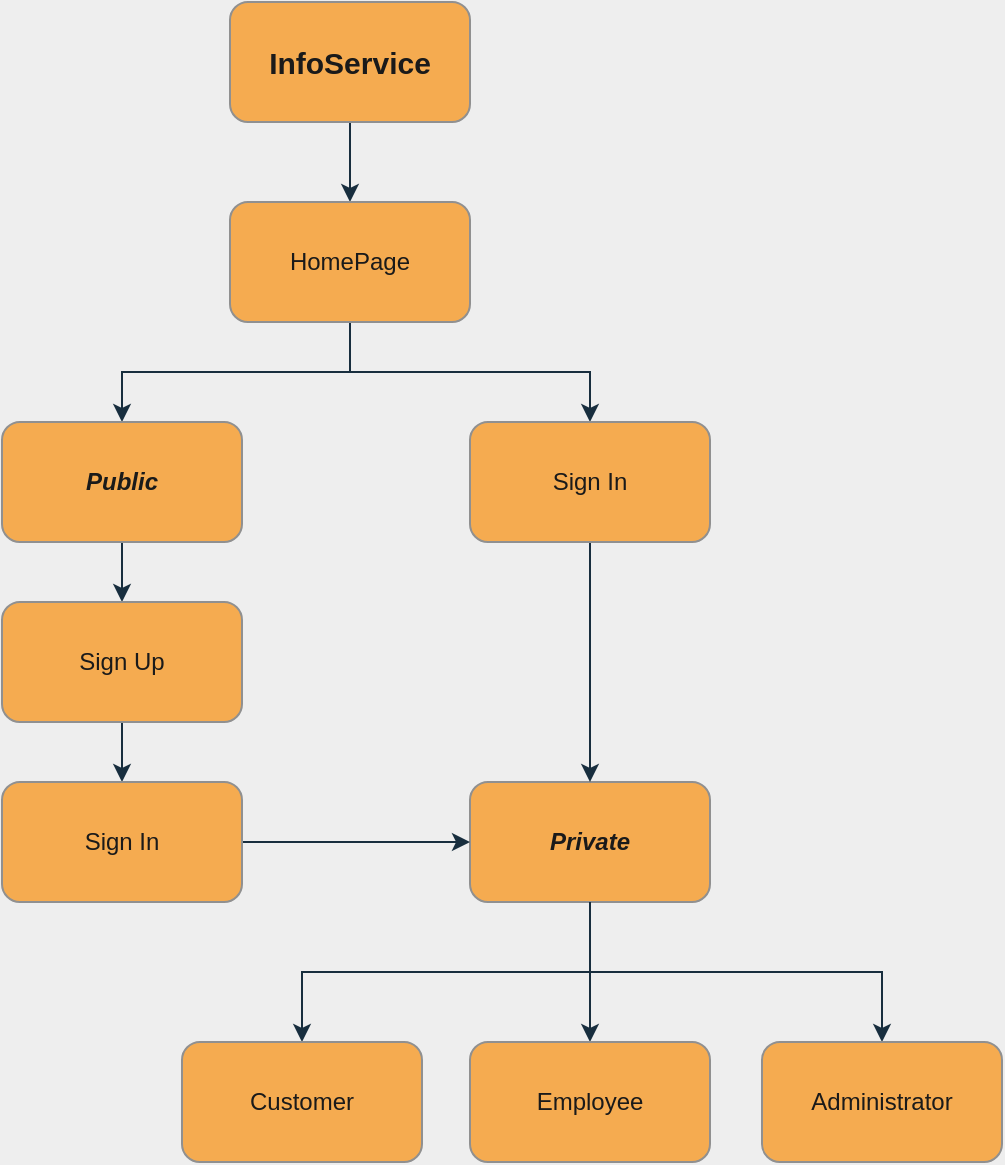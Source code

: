 <mxfile version="14.3.2" type="device"><diagram id="GMYsuqzYCjX7-NwK6287" name="Page-1"><mxGraphModel dx="1422" dy="737" grid="1" gridSize="10" guides="1" tooltips="1" connect="1" arrows="1" fold="1" page="1" pageScale="1" pageWidth="827" pageHeight="1169" background="#EEEEEE" math="0" shadow="0"><root><mxCell id="0"/><mxCell id="1" parent="0"/><mxCell id="C09O1e4vCxJCMqeNeSUY-3" style="edgeStyle=orthogonalEdgeStyle;rounded=0;orthogonalLoop=1;jettySize=auto;html=1;entryX=0.5;entryY=0;entryDx=0;entryDy=0;labelBackgroundColor=#EEEEEE;strokeColor=#182E3E;fontColor=#1A1A1A;" edge="1" parent="1" source="C09O1e4vCxJCMqeNeSUY-1" target="C09O1e4vCxJCMqeNeSUY-2"><mxGeometry relative="1" as="geometry"/></mxCell><mxCell id="C09O1e4vCxJCMqeNeSUY-1" value="&lt;b&gt;&lt;font style=&quot;font-size: 15px&quot;&gt;InfoService&lt;/font&gt;&lt;/b&gt;" style="rounded=1;whiteSpace=wrap;html=1;fillColor=#F5AB50;strokeColor=#909090;fontColor=#1A1A1A;" vertex="1" parent="1"><mxGeometry x="278" y="170" width="120" height="60" as="geometry"/></mxCell><mxCell id="C09O1e4vCxJCMqeNeSUY-6" style="edgeStyle=orthogonalEdgeStyle;rounded=0;orthogonalLoop=1;jettySize=auto;html=1;entryX=0.5;entryY=0;entryDx=0;entryDy=0;labelBackgroundColor=#EEEEEE;strokeColor=#182E3E;fontColor=#1A1A1A;" edge="1" parent="1" source="C09O1e4vCxJCMqeNeSUY-2" target="C09O1e4vCxJCMqeNeSUY-5"><mxGeometry relative="1" as="geometry"/></mxCell><mxCell id="C09O1e4vCxJCMqeNeSUY-10" style="edgeStyle=orthogonalEdgeStyle;rounded=0;orthogonalLoop=1;jettySize=auto;html=1;exitX=0.5;exitY=1;exitDx=0;exitDy=0;labelBackgroundColor=#EEEEEE;strokeColor=#182E3E;fontColor=#1A1A1A;" edge="1" parent="1" source="C09O1e4vCxJCMqeNeSUY-2" target="C09O1e4vCxJCMqeNeSUY-9"><mxGeometry relative="1" as="geometry"/></mxCell><mxCell id="C09O1e4vCxJCMqeNeSUY-2" value="HomePage" style="rounded=1;whiteSpace=wrap;html=1;fillColor=#F5AB50;strokeColor=#909090;fontColor=#1A1A1A;" vertex="1" parent="1"><mxGeometry x="278" y="270" width="120" height="60" as="geometry"/></mxCell><mxCell id="C09O1e4vCxJCMqeNeSUY-4" value="&lt;b&gt;&lt;i&gt;Private&lt;/i&gt;&lt;/b&gt;" style="rounded=1;whiteSpace=wrap;html=1;fillColor=#F5AB50;strokeColor=#909090;fontColor=#1A1A1A;" vertex="1" parent="1"><mxGeometry x="398" y="560" width="120" height="60" as="geometry"/></mxCell><mxCell id="C09O1e4vCxJCMqeNeSUY-12" style="edgeStyle=orthogonalEdgeStyle;rounded=0;orthogonalLoop=1;jettySize=auto;html=1;exitX=0.5;exitY=1;exitDx=0;exitDy=0;entryX=0.5;entryY=0;entryDx=0;entryDy=0;labelBackgroundColor=#EEEEEE;strokeColor=#182E3E;fontColor=#1A1A1A;" edge="1" parent="1" source="C09O1e4vCxJCMqeNeSUY-5" target="C09O1e4vCxJCMqeNeSUY-8"><mxGeometry relative="1" as="geometry"/></mxCell><mxCell id="C09O1e4vCxJCMqeNeSUY-5" value="&lt;b&gt;&lt;i&gt;Public&lt;/i&gt;&lt;/b&gt;" style="rounded=1;whiteSpace=wrap;html=1;fillColor=#F5AB50;strokeColor=#909090;fontColor=#1A1A1A;" vertex="1" parent="1"><mxGeometry x="164" y="380" width="120" height="60" as="geometry"/></mxCell><mxCell id="C09O1e4vCxJCMqeNeSUY-14" style="edgeStyle=orthogonalEdgeStyle;rounded=0;orthogonalLoop=1;jettySize=auto;html=1;exitX=0.5;exitY=1;exitDx=0;exitDy=0;entryX=0.5;entryY=0;entryDx=0;entryDy=0;labelBackgroundColor=#EEEEEE;strokeColor=#182E3E;fontColor=#1A1A1A;" edge="1" parent="1" source="C09O1e4vCxJCMqeNeSUY-8" target="C09O1e4vCxJCMqeNeSUY-13"><mxGeometry relative="1" as="geometry"/></mxCell><mxCell id="C09O1e4vCxJCMqeNeSUY-8" value="Sign Up" style="rounded=1;whiteSpace=wrap;html=1;fillColor=#F5AB50;strokeColor=#909090;fontColor=#1A1A1A;" vertex="1" parent="1"><mxGeometry x="164" y="470" width="120" height="60" as="geometry"/></mxCell><mxCell id="C09O1e4vCxJCMqeNeSUY-11" style="edgeStyle=orthogonalEdgeStyle;rounded=0;orthogonalLoop=1;jettySize=auto;html=1;entryX=0.5;entryY=0;entryDx=0;entryDy=0;labelBackgroundColor=#EEEEEE;strokeColor=#182E3E;fontColor=#1A1A1A;" edge="1" parent="1" source="C09O1e4vCxJCMqeNeSUY-9" target="C09O1e4vCxJCMqeNeSUY-4"><mxGeometry relative="1" as="geometry"/></mxCell><mxCell id="C09O1e4vCxJCMqeNeSUY-9" value="Sign In" style="rounded=1;whiteSpace=wrap;html=1;fillColor=#F5AB50;strokeColor=#909090;fontColor=#1A1A1A;" vertex="1" parent="1"><mxGeometry x="398" y="380" width="120" height="60" as="geometry"/></mxCell><mxCell id="C09O1e4vCxJCMqeNeSUY-15" style="edgeStyle=orthogonalEdgeStyle;rounded=0;orthogonalLoop=1;jettySize=auto;html=1;labelBackgroundColor=#EEEEEE;strokeColor=#182E3E;fontColor=#1A1A1A;" edge="1" parent="1" source="C09O1e4vCxJCMqeNeSUY-13" target="C09O1e4vCxJCMqeNeSUY-4"><mxGeometry relative="1" as="geometry"/></mxCell><mxCell id="C09O1e4vCxJCMqeNeSUY-13" value="Sign In" style="rounded=1;whiteSpace=wrap;html=1;fillColor=#F5AB50;strokeColor=#909090;fontColor=#1A1A1A;" vertex="1" parent="1"><mxGeometry x="164" y="560" width="120" height="60" as="geometry"/></mxCell><mxCell id="C09O1e4vCxJCMqeNeSUY-22" style="edgeStyle=orthogonalEdgeStyle;rounded=0;orthogonalLoop=1;jettySize=auto;html=1;exitX=0.5;exitY=1;exitDx=0;exitDy=0;entryX=0.5;entryY=0;entryDx=0;entryDy=0;labelBackgroundColor=#EEEEEE;strokeColor=#182E3E;fontColor=#1A1A1A;" edge="1" parent="1" source="C09O1e4vCxJCMqeNeSUY-4" target="C09O1e4vCxJCMqeNeSUY-19"><mxGeometry relative="1" as="geometry"><mxPoint x="458" y="710" as="sourcePoint"/></mxGeometry></mxCell><mxCell id="C09O1e4vCxJCMqeNeSUY-23" style="edgeStyle=orthogonalEdgeStyle;rounded=0;orthogonalLoop=1;jettySize=auto;html=1;exitX=0.5;exitY=1;exitDx=0;exitDy=0;entryX=0.5;entryY=0;entryDx=0;entryDy=0;labelBackgroundColor=#EEEEEE;strokeColor=#182E3E;fontColor=#1A1A1A;" edge="1" parent="1" source="C09O1e4vCxJCMqeNeSUY-4" target="C09O1e4vCxJCMqeNeSUY-20"><mxGeometry relative="1" as="geometry"><mxPoint x="458" y="710" as="sourcePoint"/></mxGeometry></mxCell><mxCell id="C09O1e4vCxJCMqeNeSUY-24" style="edgeStyle=orthogonalEdgeStyle;rounded=0;orthogonalLoop=1;jettySize=auto;html=1;exitX=0.5;exitY=1;exitDx=0;exitDy=0;entryX=0.5;entryY=0;entryDx=0;entryDy=0;labelBackgroundColor=#EEEEEE;strokeColor=#182E3E;fontColor=#1A1A1A;" edge="1" parent="1" source="C09O1e4vCxJCMqeNeSUY-4" target="C09O1e4vCxJCMqeNeSUY-21"><mxGeometry relative="1" as="geometry"><mxPoint x="458" y="710" as="sourcePoint"/></mxGeometry></mxCell><mxCell id="C09O1e4vCxJCMqeNeSUY-19" value="Employee" style="rounded=1;whiteSpace=wrap;html=1;fillColor=#F5AB50;strokeColor=#909090;fontColor=#1A1A1A;" vertex="1" parent="1"><mxGeometry x="398" y="690" width="120" height="60" as="geometry"/></mxCell><mxCell id="C09O1e4vCxJCMqeNeSUY-20" value="Administrator" style="rounded=1;whiteSpace=wrap;html=1;fillColor=#F5AB50;strokeColor=#909090;fontColor=#1A1A1A;" vertex="1" parent="1"><mxGeometry x="544" y="690" width="120" height="60" as="geometry"/></mxCell><mxCell id="C09O1e4vCxJCMqeNeSUY-21" value="Customer" style="rounded=1;whiteSpace=wrap;html=1;fillColor=#F5AB50;strokeColor=#909090;fontColor=#1A1A1A;" vertex="1" parent="1"><mxGeometry x="254" y="690" width="120" height="60" as="geometry"/></mxCell></root></mxGraphModel></diagram></mxfile>